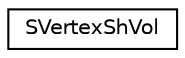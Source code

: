 digraph "Graphical Class Hierarchy"
{
  edge [fontname="Helvetica",fontsize="10",labelfontname="Helvetica",labelfontsize="10"];
  node [fontname="Helvetica",fontsize="10",shape=record];
  rankdir="LR";
  Node1 [label="SVertexShVol",height=0.2,width=0.4,color="black", fillcolor="white", style="filled",URL="$struct_s_vertex_sh_vol.html"];
}
